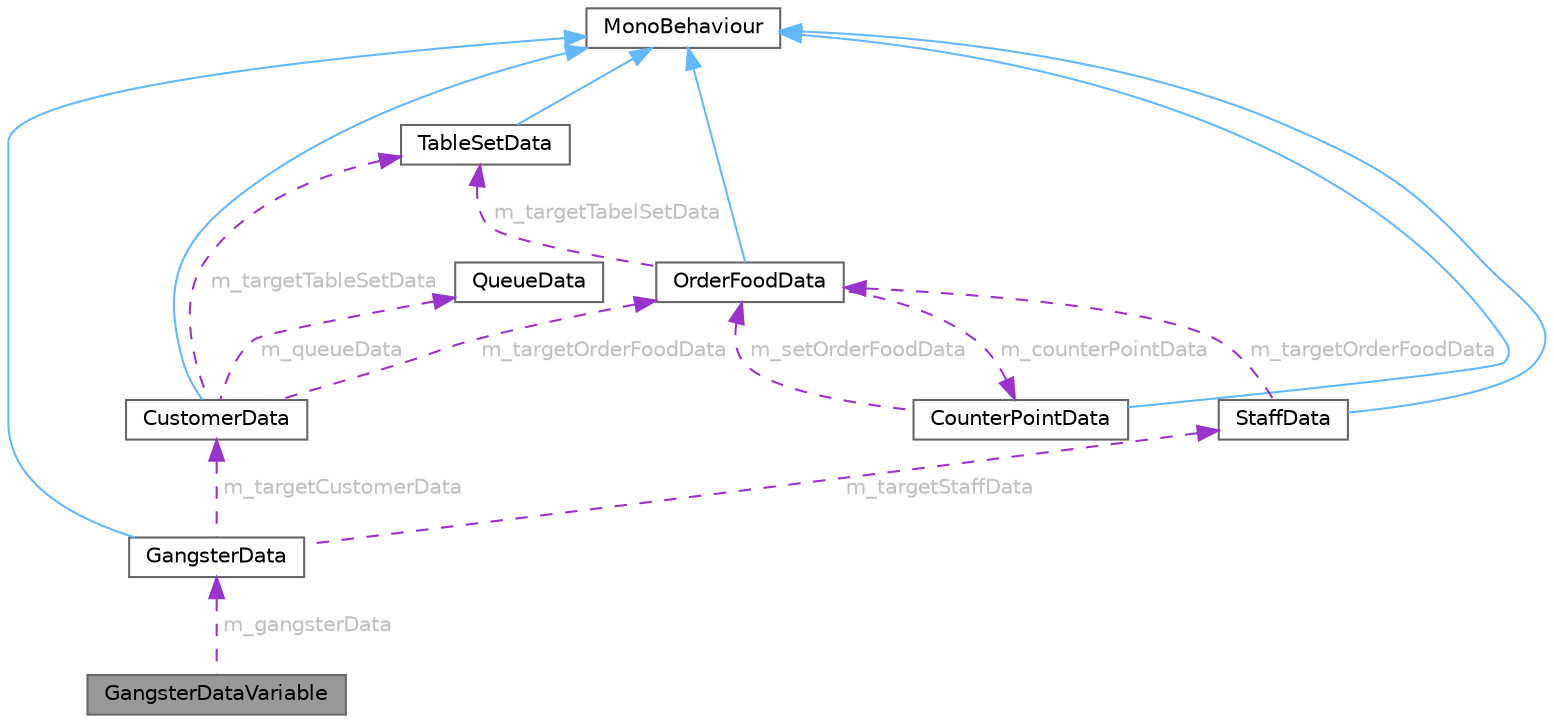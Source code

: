 digraph "GangsterDataVariable"
{
 // LATEX_PDF_SIZE
  bgcolor="transparent";
  edge [fontname=Helvetica,fontsize=10,labelfontname=Helvetica,labelfontsize=10];
  node [fontname=Helvetica,fontsize=10,shape=box,height=0.2,width=0.4];
  Node1 [id="Node000001",label="GangsterDataVariable",height=0.2,width=0.4,color="gray40", fillcolor="grey60", style="filled", fontcolor="black",tooltip=" "];
  Node2 -> Node1 [id="edge1_Node000001_Node000002",dir="back",color="darkorchid3",style="dashed",tooltip=" ",label=" m_gangsterData",fontcolor="grey" ];
  Node2 [id="Node000002",label="GangsterData",height=0.2,width=0.4,color="gray40", fillcolor="white", style="filled",URL="$class_gangster_data.html",tooltip=" "];
  Node3 -> Node2 [id="edge2_Node000002_Node000003",dir="back",color="steelblue1",style="solid",tooltip=" "];
  Node3 [id="Node000003",label="MonoBehaviour",height=0.2,width=0.4,color="gray40", fillcolor="white", style="filled",tooltip=" "];
  Node4 -> Node2 [id="edge3_Node000002_Node000004",dir="back",color="darkorchid3",style="dashed",tooltip=" ",label=" m_targetCustomerData",fontcolor="grey" ];
  Node4 [id="Node000004",label="CustomerData",height=0.2,width=0.4,color="gray40", fillcolor="white", style="filled",URL="$class_customer_data.html",tooltip="客情報を管理するクラス"];
  Node3 -> Node4 [id="edge4_Node000004_Node000003",dir="back",color="steelblue1",style="solid",tooltip=" "];
  Node5 -> Node4 [id="edge5_Node000004_Node000005",dir="back",color="darkorchid3",style="dashed",tooltip=" ",label=" m_targetOrderFoodData",fontcolor="grey" ];
  Node5 [id="Node000005",label="OrderFoodData",height=0.2,width=0.4,color="gray40", fillcolor="white", style="filled",URL="$class_order_food_data.html",tooltip=" "];
  Node3 -> Node5 [id="edge6_Node000005_Node000003",dir="back",color="steelblue1",style="solid",tooltip=" "];
  Node6 -> Node5 [id="edge7_Node000005_Node000006",dir="back",color="darkorchid3",style="dashed",tooltip=" ",label=" m_targetTabelSetData",fontcolor="grey" ];
  Node6 [id="Node000006",label="TableSetData",height=0.2,width=0.4,color="gray40", fillcolor="white", style="filled",URL="$class_table_set_data.html",tooltip=" "];
  Node3 -> Node6 [id="edge8_Node000006_Node000003",dir="back",color="steelblue1",style="solid",tooltip=" "];
  Node7 -> Node5 [id="edge9_Node000005_Node000007",dir="back",color="darkorchid3",style="dashed",tooltip=" ",label=" m_counterPointData",fontcolor="grey" ];
  Node7 [id="Node000007",label="CounterPointData",height=0.2,width=0.4,color="gray40", fillcolor="white", style="filled",URL="$class_counter_point_data.html",tooltip=" "];
  Node3 -> Node7 [id="edge10_Node000007_Node000003",dir="back",color="steelblue1",style="solid",tooltip=" "];
  Node5 -> Node7 [id="edge11_Node000007_Node000005",dir="back",color="darkorchid3",style="dashed",tooltip=" ",label=" m_setOrderFoodData",fontcolor="grey" ];
  Node6 -> Node4 [id="edge12_Node000004_Node000006",dir="back",color="darkorchid3",style="dashed",tooltip=" ",label=" m_targetTableSetData",fontcolor="grey" ];
  Node8 -> Node4 [id="edge13_Node000004_Node000008",dir="back",color="darkorchid3",style="dashed",tooltip=" ",label=" m_queueData",fontcolor="grey" ];
  Node8 [id="Node000008",label="QueueData",height=0.2,width=0.4,color="gray40", fillcolor="white", style="filled",URL="$class_queue_data.html",tooltip=" "];
  Node9 -> Node2 [id="edge14_Node000002_Node000009",dir="back",color="darkorchid3",style="dashed",tooltip=" ",label=" m_targetStaffData",fontcolor="grey" ];
  Node9 [id="Node000009",label="StaffData",height=0.2,width=0.4,color="gray40", fillcolor="white", style="filled",URL="$class_staff_data.html",tooltip=" "];
  Node3 -> Node9 [id="edge15_Node000009_Node000003",dir="back",color="steelblue1",style="solid",tooltip=" "];
  Node5 -> Node9 [id="edge16_Node000009_Node000005",dir="back",color="darkorchid3",style="dashed",tooltip=" ",label=" m_targetOrderFoodData",fontcolor="grey" ];
}
